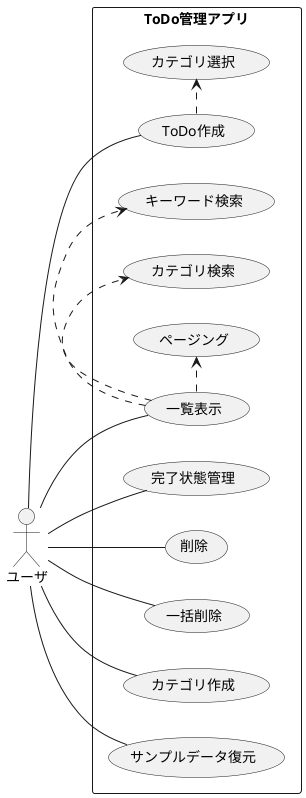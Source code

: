 @startuml
left to right direction
skinparam packageStyle rectangle
actor ユーザ
rectangle ToDo管理アプリ {
  ユーザ -- (ToDo作成)
  (ToDo作成) .> (カテゴリ選択)
  ユーザ -- (完了状態管理)
  ユーザ -- (一覧表示)
  (一覧表示) .> (キーワード検索)
  (一覧表示) .> (カテゴリ検索)
  (一覧表示) .> (ページング)
  ユーザ -- (削除)
  ユーザ -- (一括削除)
  ユーザ -- (カテゴリ作成)
  ユーザ -- (サンプルデータ復元)
}
@enduml